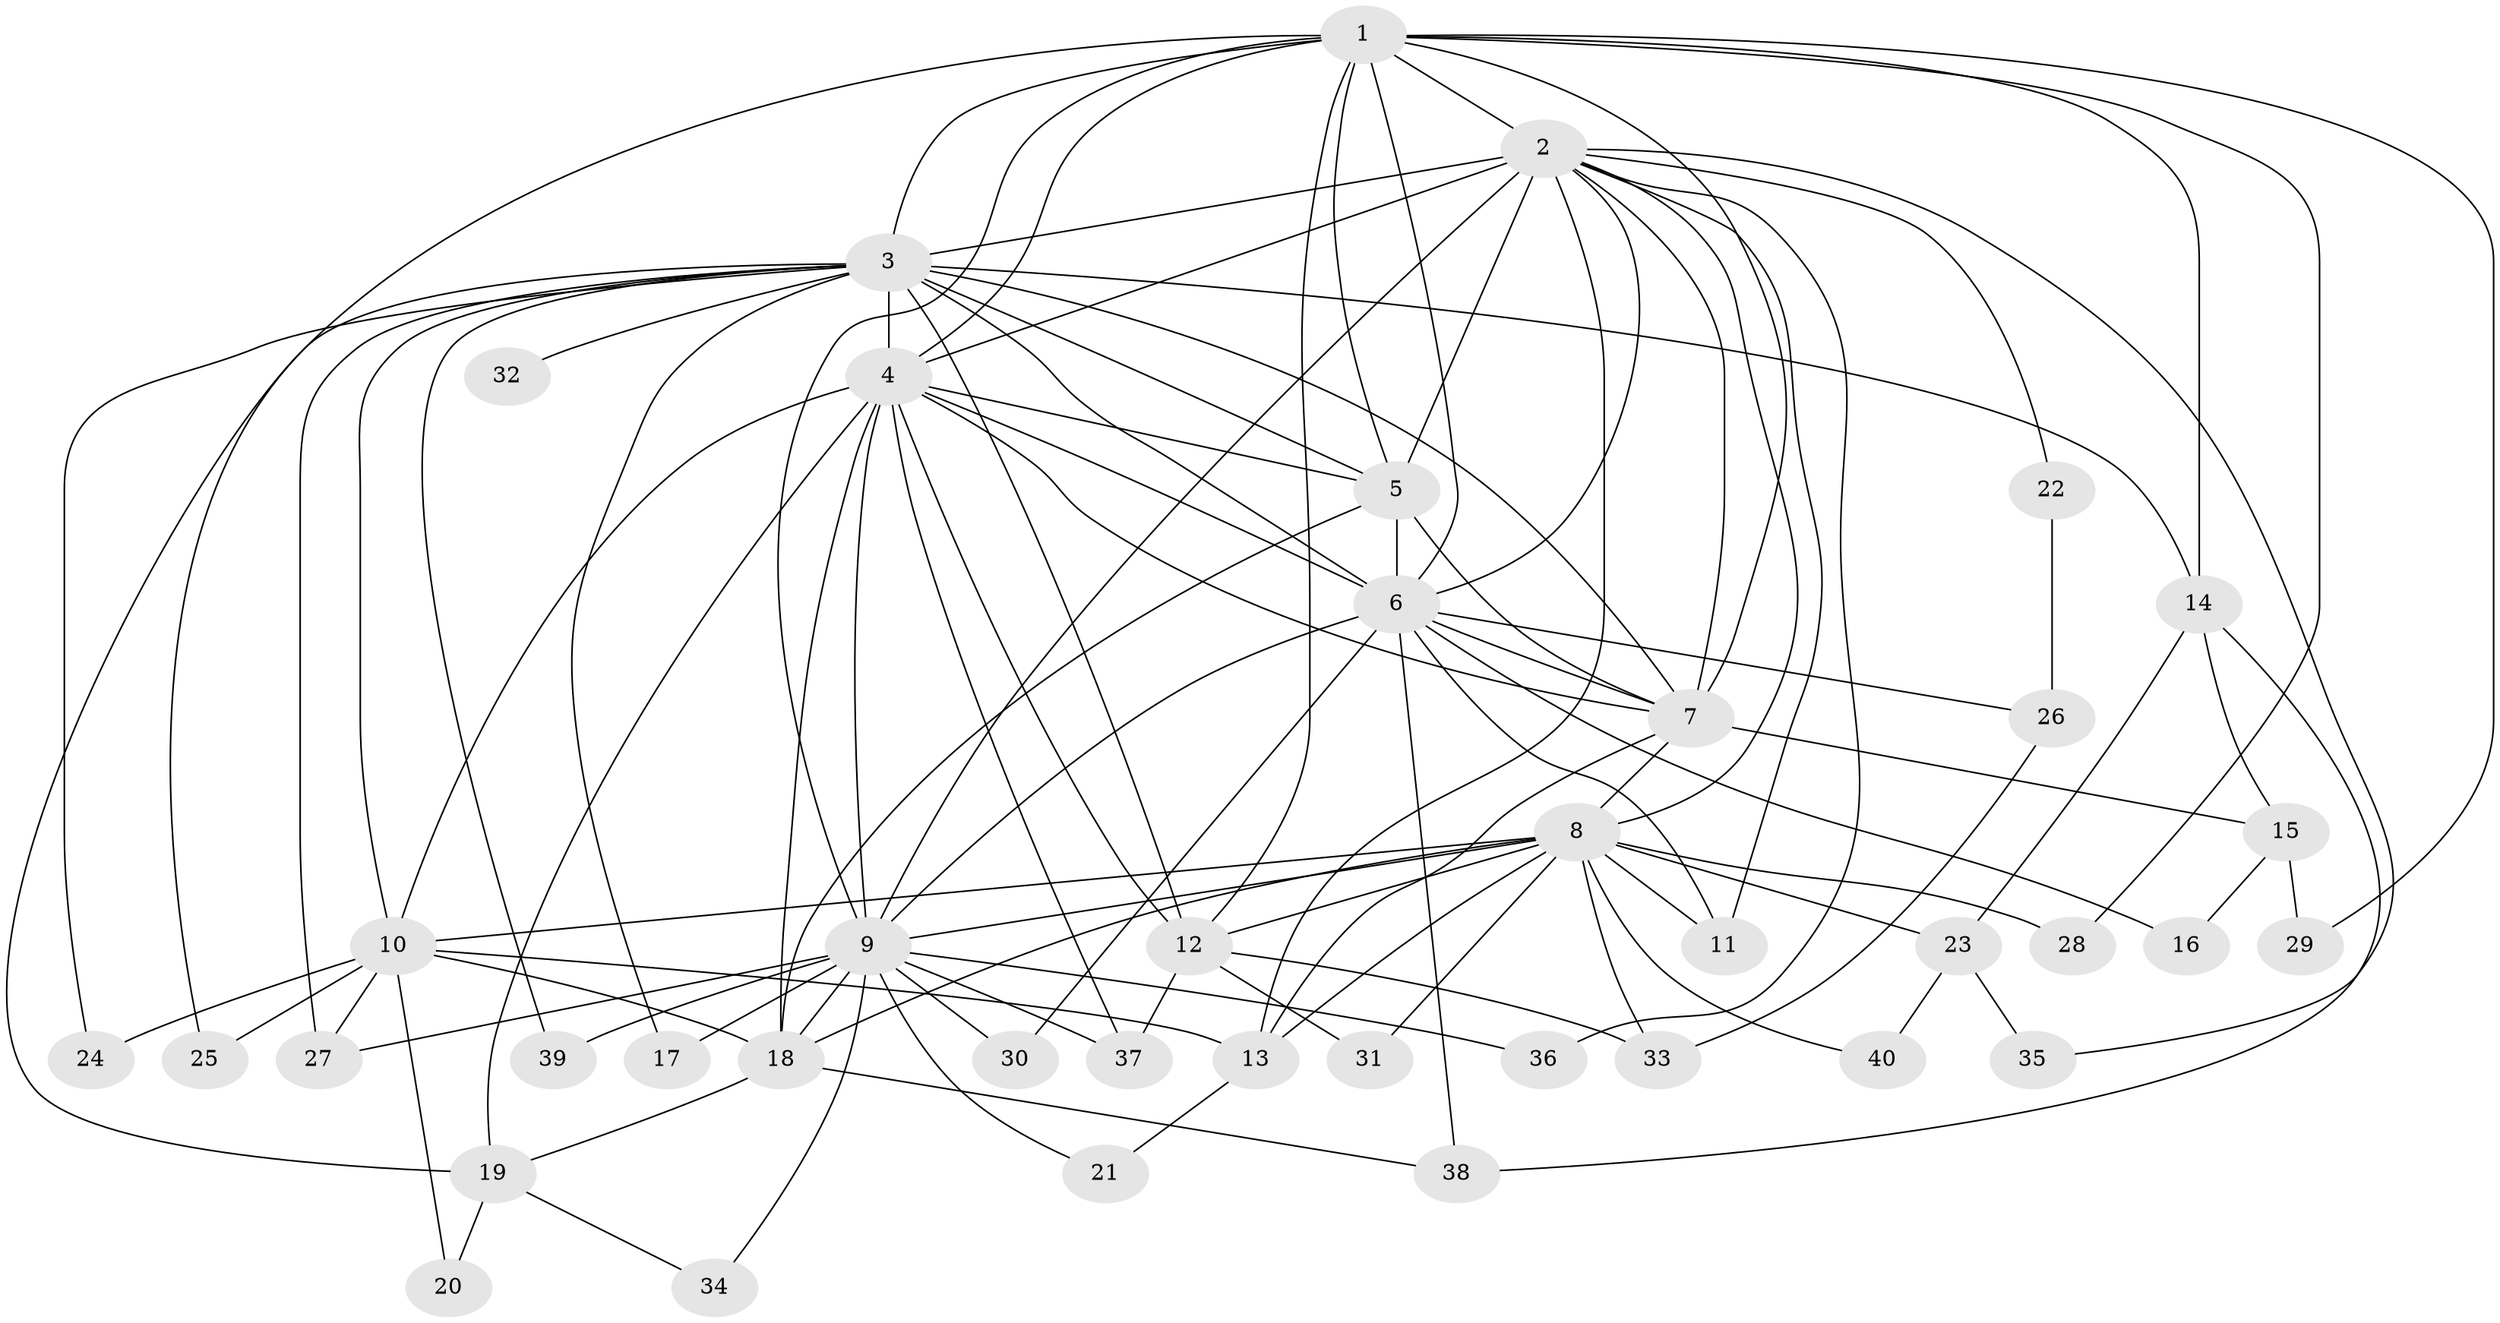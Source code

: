 // original degree distribution, {13: 0.02531645569620253, 12: 0.012658227848101266, 20: 0.012658227848101266, 18: 0.02531645569620253, 16: 0.02531645569620253, 21: 0.012658227848101266, 22: 0.012658227848101266, 15: 0.012658227848101266, 4: 0.05063291139240506, 2: 0.569620253164557, 3: 0.16455696202531644, 5: 0.0379746835443038, 6: 0.012658227848101266, 8: 0.02531645569620253}
// Generated by graph-tools (version 1.1) at 2025/35/03/09/25 02:35:09]
// undirected, 40 vertices, 102 edges
graph export_dot {
graph [start="1"]
  node [color=gray90,style=filled];
  1;
  2;
  3;
  4;
  5;
  6;
  7;
  8;
  9;
  10;
  11;
  12;
  13;
  14;
  15;
  16;
  17;
  18;
  19;
  20;
  21;
  22;
  23;
  24;
  25;
  26;
  27;
  28;
  29;
  30;
  31;
  32;
  33;
  34;
  35;
  36;
  37;
  38;
  39;
  40;
  1 -- 2 [weight=4.0];
  1 -- 3 [weight=2.0];
  1 -- 4 [weight=4.0];
  1 -- 5 [weight=2.0];
  1 -- 6 [weight=2.0];
  1 -- 7 [weight=3.0];
  1 -- 9 [weight=1.0];
  1 -- 12 [weight=2.0];
  1 -- 14 [weight=2.0];
  1 -- 19 [weight=1.0];
  1 -- 28 [weight=1.0];
  1 -- 29 [weight=1.0];
  2 -- 3 [weight=2.0];
  2 -- 4 [weight=4.0];
  2 -- 5 [weight=3.0];
  2 -- 6 [weight=3.0];
  2 -- 7 [weight=2.0];
  2 -- 8 [weight=2.0];
  2 -- 9 [weight=3.0];
  2 -- 11 [weight=1.0];
  2 -- 13 [weight=1.0];
  2 -- 22 [weight=1.0];
  2 -- 35 [weight=1.0];
  2 -- 36 [weight=1.0];
  3 -- 4 [weight=3.0];
  3 -- 5 [weight=1.0];
  3 -- 6 [weight=1.0];
  3 -- 7 [weight=1.0];
  3 -- 10 [weight=1.0];
  3 -- 12 [weight=1.0];
  3 -- 14 [weight=1.0];
  3 -- 17 [weight=1.0];
  3 -- 24 [weight=1.0];
  3 -- 25 [weight=1.0];
  3 -- 27 [weight=1.0];
  3 -- 32 [weight=1.0];
  3 -- 39 [weight=1.0];
  4 -- 5 [weight=2.0];
  4 -- 6 [weight=2.0];
  4 -- 7 [weight=2.0];
  4 -- 9 [weight=11.0];
  4 -- 10 [weight=1.0];
  4 -- 12 [weight=1.0];
  4 -- 18 [weight=1.0];
  4 -- 19 [weight=1.0];
  4 -- 37 [weight=3.0];
  5 -- 6 [weight=1.0];
  5 -- 7 [weight=1.0];
  5 -- 18 [weight=6.0];
  6 -- 7 [weight=1.0];
  6 -- 9 [weight=3.0];
  6 -- 11 [weight=1.0];
  6 -- 16 [weight=1.0];
  6 -- 26 [weight=1.0];
  6 -- 30 [weight=1.0];
  6 -- 38 [weight=1.0];
  7 -- 8 [weight=1.0];
  7 -- 13 [weight=1.0];
  7 -- 15 [weight=1.0];
  8 -- 9 [weight=2.0];
  8 -- 10 [weight=1.0];
  8 -- 11 [weight=1.0];
  8 -- 12 [weight=1.0];
  8 -- 13 [weight=1.0];
  8 -- 18 [weight=1.0];
  8 -- 23 [weight=1.0];
  8 -- 28 [weight=1.0];
  8 -- 31 [weight=1.0];
  8 -- 33 [weight=1.0];
  8 -- 40 [weight=1.0];
  9 -- 17 [weight=1.0];
  9 -- 18 [weight=2.0];
  9 -- 21 [weight=1.0];
  9 -- 27 [weight=1.0];
  9 -- 30 [weight=1.0];
  9 -- 34 [weight=1.0];
  9 -- 36 [weight=1.0];
  9 -- 37 [weight=2.0];
  9 -- 39 [weight=1.0];
  10 -- 13 [weight=1.0];
  10 -- 18 [weight=1.0];
  10 -- 20 [weight=1.0];
  10 -- 24 [weight=1.0];
  10 -- 25 [weight=1.0];
  10 -- 27 [weight=1.0];
  12 -- 31 [weight=1.0];
  12 -- 33 [weight=1.0];
  12 -- 37 [weight=1.0];
  13 -- 21 [weight=1.0];
  14 -- 15 [weight=1.0];
  14 -- 23 [weight=1.0];
  14 -- 38 [weight=1.0];
  15 -- 16 [weight=1.0];
  15 -- 29 [weight=1.0];
  18 -- 19 [weight=1.0];
  18 -- 38 [weight=1.0];
  19 -- 20 [weight=1.0];
  19 -- 34 [weight=1.0];
  22 -- 26 [weight=1.0];
  23 -- 35 [weight=1.0];
  23 -- 40 [weight=1.0];
  26 -- 33 [weight=1.0];
}
